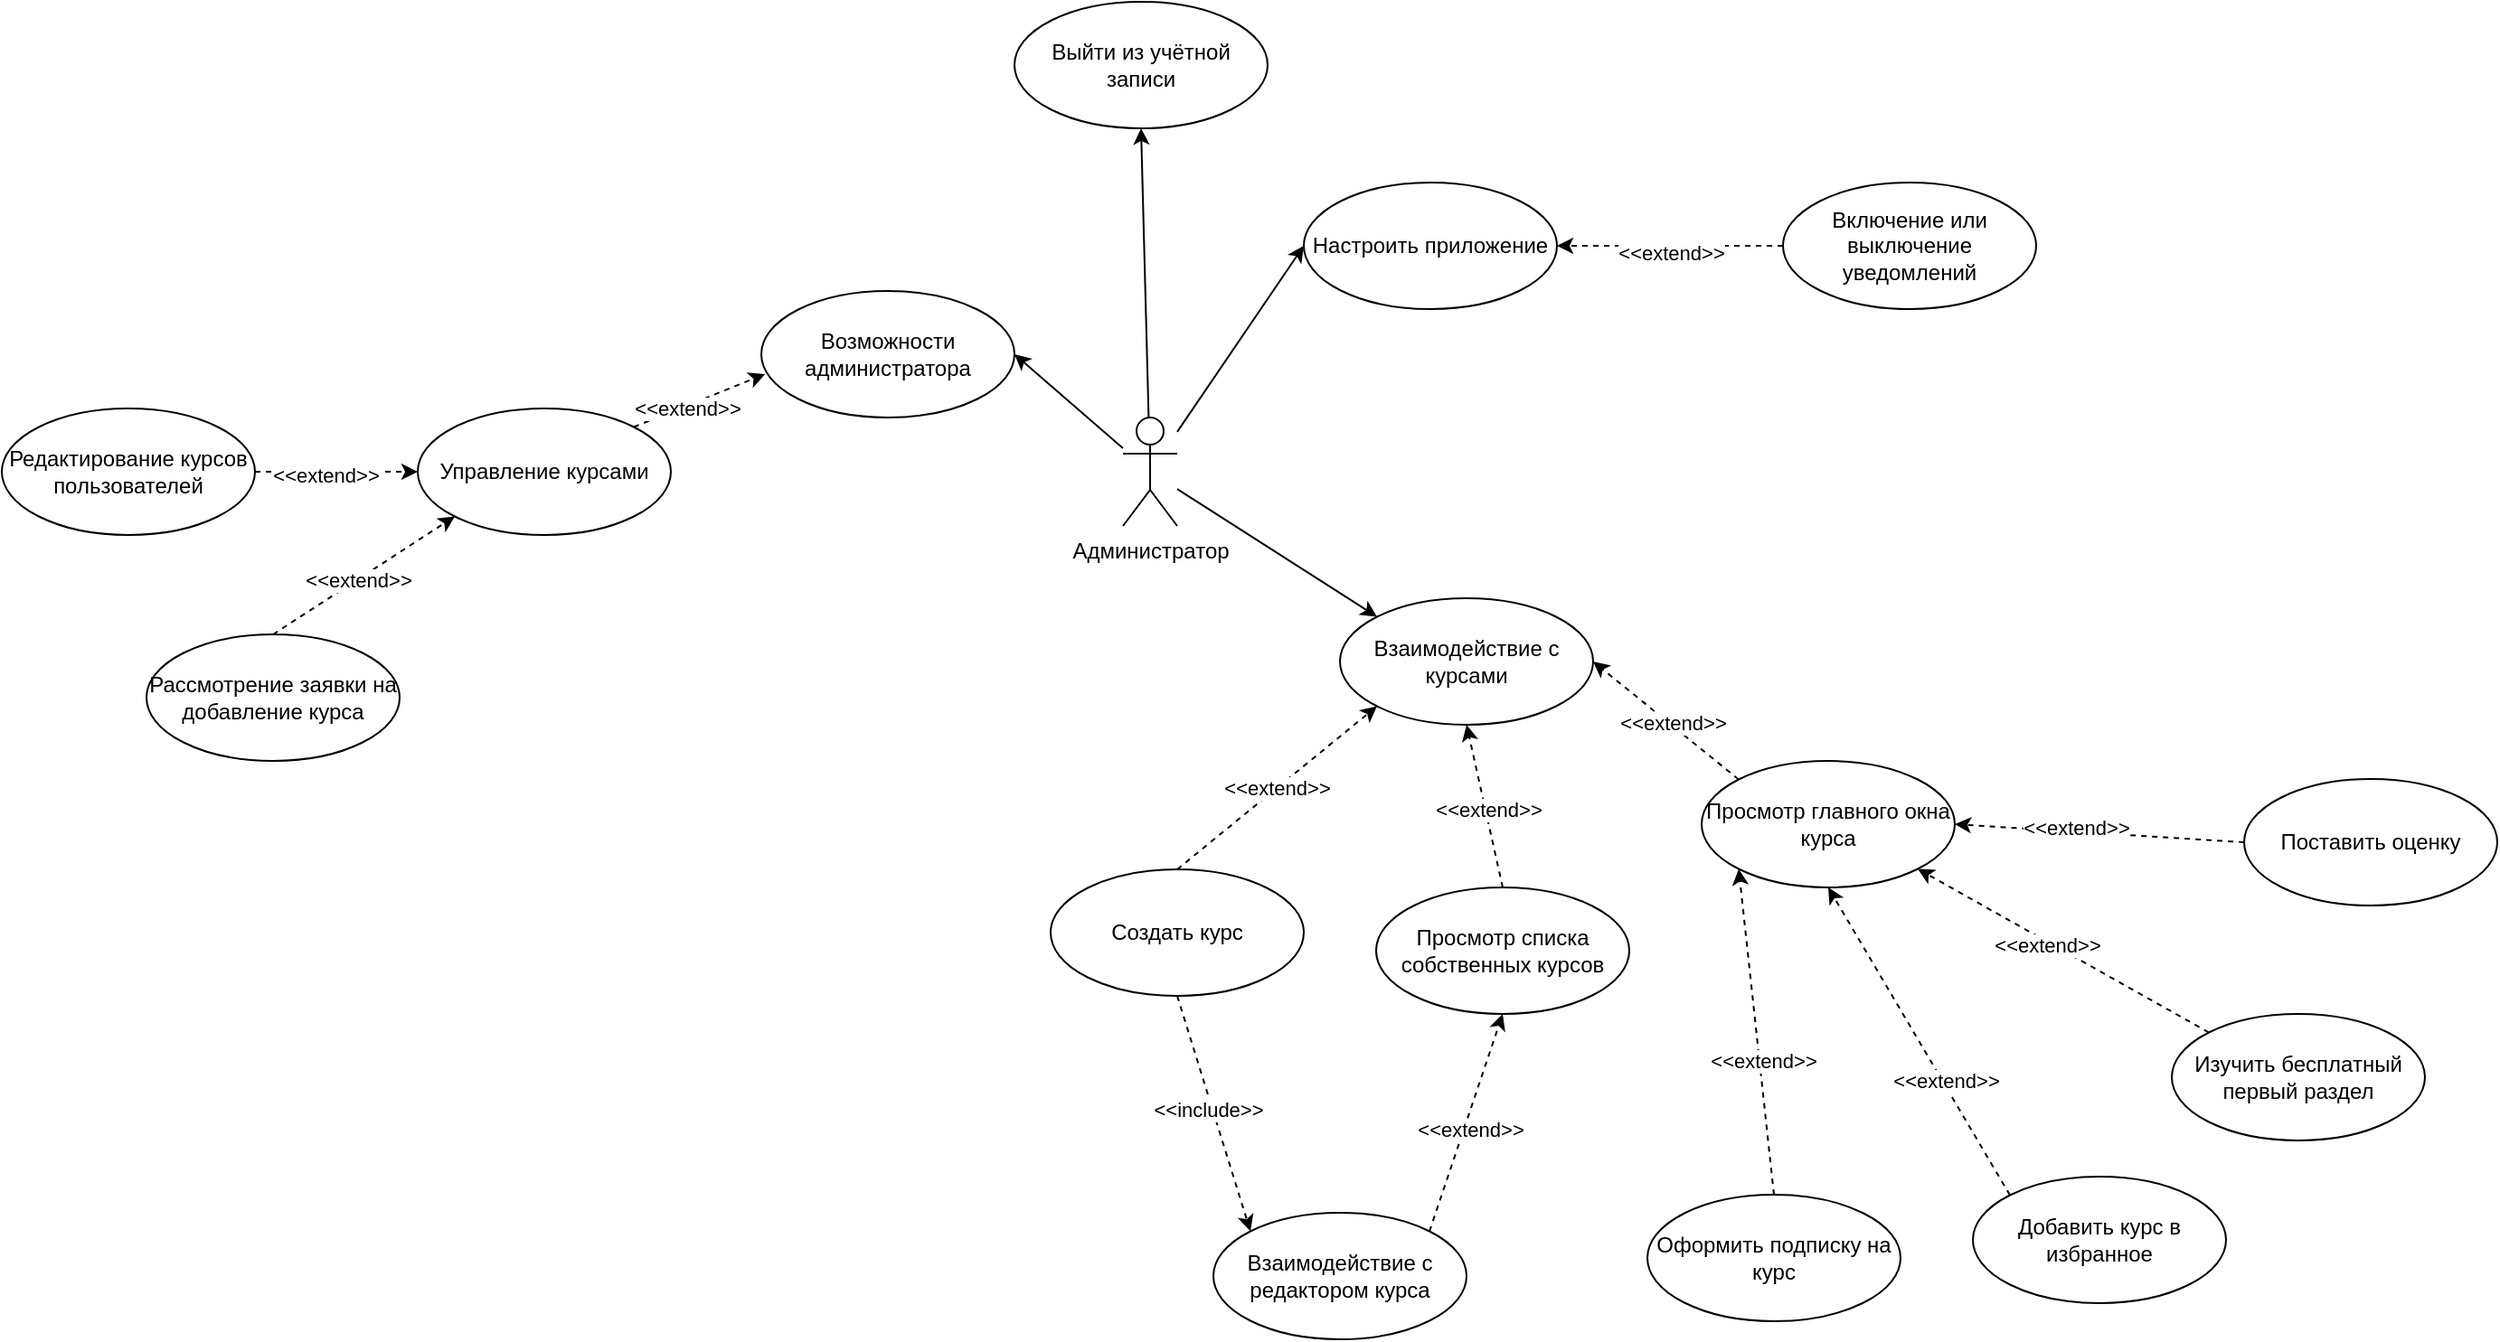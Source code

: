 <mxfile version="24.0.2" type="device">
  <diagram name="Страница — 1" id="yq38B2f3-P06zXcD6s5b">
    <mxGraphModel dx="2367" dy="921" grid="1" gridSize="10" guides="1" tooltips="1" connect="1" arrows="1" fold="1" page="1" pageScale="1" pageWidth="827" pageHeight="1169" math="0" shadow="0">
      <root>
        <mxCell id="0" />
        <mxCell id="1" parent="0" />
        <mxCell id="Zqv4LFuDW_x2M32jIlWj-224" style="rounded=0;orthogonalLoop=1;jettySize=auto;html=1;exitX=1;exitY=0;exitDx=0;exitDy=0;entryX=0.015;entryY=0.657;entryDx=0;entryDy=0;dashed=1;entryPerimeter=0;" edge="1" parent="1" source="Zqv4LFuDW_x2M32jIlWj-35" target="Zqv4LFuDW_x2M32jIlWj-220">
          <mxGeometry relative="1" as="geometry" />
        </mxCell>
        <mxCell id="Zqv4LFuDW_x2M32jIlWj-679" value="&amp;lt;&amp;lt;extend&amp;gt;&amp;gt;" style="edgeLabel;html=1;align=center;verticalAlign=middle;resizable=0;points=[];" vertex="1" connectable="0" parent="Zqv4LFuDW_x2M32jIlWj-224">
          <mxGeometry x="-0.202" y="-1" relative="1" as="geometry">
            <mxPoint as="offset" />
          </mxGeometry>
        </mxCell>
        <mxCell id="Zqv4LFuDW_x2M32jIlWj-35" value="Управление курсами" style="ellipse;whiteSpace=wrap;html=1;" vertex="1" parent="1">
          <mxGeometry x="-570" y="395" width="140" height="70" as="geometry" />
        </mxCell>
        <mxCell id="Zqv4LFuDW_x2M32jIlWj-159" style="rounded=0;orthogonalLoop=1;jettySize=auto;html=1;entryX=0.5;entryY=1;entryDx=0;entryDy=0;" edge="1" parent="1" source="Zqv4LFuDW_x2M32jIlWj-164" target="Zqv4LFuDW_x2M32jIlWj-165">
          <mxGeometry relative="1" as="geometry" />
        </mxCell>
        <mxCell id="Zqv4LFuDW_x2M32jIlWj-221" style="rounded=0;orthogonalLoop=1;jettySize=auto;html=1;entryX=1;entryY=0.5;entryDx=0;entryDy=0;" edge="1" parent="1" source="Zqv4LFuDW_x2M32jIlWj-164" target="Zqv4LFuDW_x2M32jIlWj-220">
          <mxGeometry relative="1" as="geometry" />
        </mxCell>
        <mxCell id="Zqv4LFuDW_x2M32jIlWj-164" value="Администратор" style="shape=umlActor;verticalLabelPosition=bottom;verticalAlign=top;html=1;" vertex="1" parent="1">
          <mxGeometry x="-180" y="400" width="30" height="60" as="geometry" />
        </mxCell>
        <mxCell id="Zqv4LFuDW_x2M32jIlWj-165" value="Выйти из учётной записи" style="ellipse;whiteSpace=wrap;html=1;" vertex="1" parent="1">
          <mxGeometry x="-240" y="170" width="140" height="70" as="geometry" />
        </mxCell>
        <mxCell id="Zqv4LFuDW_x2M32jIlWj-220" value="Возможности администратора" style="ellipse;whiteSpace=wrap;html=1;" vertex="1" parent="1">
          <mxGeometry x="-380" y="330" width="140" height="70" as="geometry" />
        </mxCell>
        <mxCell id="Zqv4LFuDW_x2M32jIlWj-226" style="rounded=0;orthogonalLoop=1;jettySize=auto;html=1;exitX=1;exitY=0.5;exitDx=0;exitDy=0;entryX=0;entryY=0.5;entryDx=0;entryDy=0;dashed=1;" edge="1" parent="1" source="Zqv4LFuDW_x2M32jIlWj-225" target="Zqv4LFuDW_x2M32jIlWj-35">
          <mxGeometry relative="1" as="geometry" />
        </mxCell>
        <mxCell id="Zqv4LFuDW_x2M32jIlWj-675" value="&amp;lt;&amp;lt;extend&amp;gt;&amp;gt;" style="edgeLabel;html=1;align=center;verticalAlign=middle;resizable=0;points=[];" vertex="1" connectable="0" parent="Zqv4LFuDW_x2M32jIlWj-226">
          <mxGeometry x="-0.141" y="-2" relative="1" as="geometry">
            <mxPoint as="offset" />
          </mxGeometry>
        </mxCell>
        <mxCell id="Zqv4LFuDW_x2M32jIlWj-225" value="Редактирование курсов пользователей" style="ellipse;whiteSpace=wrap;html=1;" vertex="1" parent="1">
          <mxGeometry x="-800" y="395" width="140" height="70" as="geometry" />
        </mxCell>
        <mxCell id="Zqv4LFuDW_x2M32jIlWj-229" style="rounded=0;orthogonalLoop=1;jettySize=auto;html=1;exitX=0.5;exitY=0;exitDx=0;exitDy=0;entryX=0;entryY=1;entryDx=0;entryDy=0;dashed=1;" edge="1" parent="1" source="Zqv4LFuDW_x2M32jIlWj-228" target="Zqv4LFuDW_x2M32jIlWj-35">
          <mxGeometry relative="1" as="geometry" />
        </mxCell>
        <mxCell id="Zqv4LFuDW_x2M32jIlWj-674" value="&amp;lt;&amp;lt;extend&amp;gt;&amp;gt;" style="edgeLabel;html=1;align=center;verticalAlign=middle;resizable=0;points=[];" vertex="1" connectable="0" parent="Zqv4LFuDW_x2M32jIlWj-229">
          <mxGeometry x="-0.065" relative="1" as="geometry">
            <mxPoint as="offset" />
          </mxGeometry>
        </mxCell>
        <mxCell id="Zqv4LFuDW_x2M32jIlWj-228" value="Рассмотрение заявки на добавление курса" style="ellipse;whiteSpace=wrap;html=1;" vertex="1" parent="1">
          <mxGeometry x="-720" y="520" width="140" height="70" as="geometry" />
        </mxCell>
        <mxCell id="Zqv4LFuDW_x2M32jIlWj-599" style="rounded=0;orthogonalLoop=1;jettySize=auto;html=1;entryX=0;entryY=0.5;entryDx=0;entryDy=0;" edge="1" parent="1" target="Zqv4LFuDW_x2M32jIlWj-602" source="Zqv4LFuDW_x2M32jIlWj-164">
          <mxGeometry relative="1" as="geometry">
            <mxPoint x="-155" y="427" as="sourcePoint" />
          </mxGeometry>
        </mxCell>
        <mxCell id="Zqv4LFuDW_x2M32jIlWj-601" style="rounded=0;orthogonalLoop=1;jettySize=auto;html=1;entryX=0;entryY=0;entryDx=0;entryDy=0;" edge="1" parent="1" target="Zqv4LFuDW_x2M32jIlWj-604" source="Zqv4LFuDW_x2M32jIlWj-164">
          <mxGeometry relative="1" as="geometry">
            <mxPoint x="-155" y="500" as="sourcePoint" />
          </mxGeometry>
        </mxCell>
        <mxCell id="Zqv4LFuDW_x2M32jIlWj-602" value="Настроить приложение" style="ellipse;whiteSpace=wrap;html=1;" vertex="1" parent="1">
          <mxGeometry x="-80" y="270" width="140" height="70" as="geometry" />
        </mxCell>
        <mxCell id="Zqv4LFuDW_x2M32jIlWj-604" value="Взаимодействие с курсами" style="ellipse;whiteSpace=wrap;html=1;" vertex="1" parent="1">
          <mxGeometry x="-60" y="500" width="140" height="70" as="geometry" />
        </mxCell>
        <mxCell id="Zqv4LFuDW_x2M32jIlWj-605" value="&amp;lt;&amp;lt;extend&amp;gt;&amp;gt;" style="rounded=0;orthogonalLoop=1;jettySize=auto;html=1;exitX=0.5;exitY=0;exitDx=0;exitDy=0;dashed=1;entryX=0;entryY=1;entryDx=0;entryDy=0;" edge="1" parent="1" source="Zqv4LFuDW_x2M32jIlWj-608" target="Zqv4LFuDW_x2M32jIlWj-604">
          <mxGeometry relative="1" as="geometry">
            <mxPoint x="-150" y="650" as="targetPoint" />
          </mxGeometry>
        </mxCell>
        <mxCell id="Zqv4LFuDW_x2M32jIlWj-606" style="rounded=0;orthogonalLoop=1;jettySize=auto;html=1;exitX=0.5;exitY=1;exitDx=0;exitDy=0;entryX=0;entryY=0;entryDx=0;entryDy=0;dashed=1;" edge="1" parent="1" source="Zqv4LFuDW_x2M32jIlWj-608" target="Zqv4LFuDW_x2M32jIlWj-640">
          <mxGeometry relative="1" as="geometry" />
        </mxCell>
        <mxCell id="Zqv4LFuDW_x2M32jIlWj-607" value="&amp;lt;&amp;lt;include&amp;gt;&amp;gt;" style="edgeLabel;html=1;align=center;verticalAlign=middle;resizable=0;points=[];" vertex="1" connectable="0" parent="Zqv4LFuDW_x2M32jIlWj-606">
          <mxGeometry x="-0.048" y="-3" relative="1" as="geometry">
            <mxPoint as="offset" />
          </mxGeometry>
        </mxCell>
        <mxCell id="Zqv4LFuDW_x2M32jIlWj-608" value="Создать курс" style="ellipse;whiteSpace=wrap;html=1;" vertex="1" parent="1">
          <mxGeometry x="-220" y="650" width="140" height="70" as="geometry" />
        </mxCell>
        <mxCell id="Zqv4LFuDW_x2M32jIlWj-609" style="rounded=0;orthogonalLoop=1;jettySize=auto;html=1;exitX=0;exitY=0;exitDx=0;exitDy=0;entryX=0.5;entryY=1;entryDx=0;entryDy=0;dashed=1;" edge="1" parent="1" source="Zqv4LFuDW_x2M32jIlWj-610" target="Zqv4LFuDW_x2M32jIlWj-616">
          <mxGeometry relative="1" as="geometry" />
        </mxCell>
        <mxCell id="Zqv4LFuDW_x2M32jIlWj-661" value="&amp;lt;&amp;lt;extend&amp;gt;&amp;gt;" style="edgeLabel;html=1;align=center;verticalAlign=middle;resizable=0;points=[];" vertex="1" connectable="0" parent="Zqv4LFuDW_x2M32jIlWj-609">
          <mxGeometry x="-0.262" y="-1" relative="1" as="geometry">
            <mxPoint as="offset" />
          </mxGeometry>
        </mxCell>
        <mxCell id="Zqv4LFuDW_x2M32jIlWj-610" value="Добавить курс в избранное" style="ellipse;whiteSpace=wrap;html=1;" vertex="1" parent="1">
          <mxGeometry x="290" y="820" width="140" height="70" as="geometry" />
        </mxCell>
        <mxCell id="Zqv4LFuDW_x2M32jIlWj-615" style="rounded=0;orthogonalLoop=1;jettySize=auto;html=1;exitX=0;exitY=0;exitDx=0;exitDy=0;entryX=1;entryY=0.5;entryDx=0;entryDy=0;dashed=1;" edge="1" parent="1" source="Zqv4LFuDW_x2M32jIlWj-616" target="Zqv4LFuDW_x2M32jIlWj-604">
          <mxGeometry relative="1" as="geometry" />
        </mxCell>
        <mxCell id="Zqv4LFuDW_x2M32jIlWj-667" value="&amp;lt;&amp;lt;extend&amp;gt;&amp;gt;" style="edgeLabel;html=1;align=center;verticalAlign=middle;resizable=0;points=[];" vertex="1" connectable="0" parent="Zqv4LFuDW_x2M32jIlWj-615">
          <mxGeometry x="-0.076" y="-1" relative="1" as="geometry">
            <mxPoint as="offset" />
          </mxGeometry>
        </mxCell>
        <mxCell id="Zqv4LFuDW_x2M32jIlWj-616" value="Просмотр главного окна курса" style="ellipse;whiteSpace=wrap;html=1;" vertex="1" parent="1">
          <mxGeometry x="140" y="590" width="140" height="70" as="geometry" />
        </mxCell>
        <mxCell id="Zqv4LFuDW_x2M32jIlWj-617" style="rounded=0;orthogonalLoop=1;jettySize=auto;html=1;exitX=0.5;exitY=0;exitDx=0;exitDy=0;entryX=0;entryY=1;entryDx=0;entryDy=0;dashed=1;" edge="1" parent="1" source="Zqv4LFuDW_x2M32jIlWj-618" target="Zqv4LFuDW_x2M32jIlWj-616">
          <mxGeometry relative="1" as="geometry" />
        </mxCell>
        <mxCell id="Zqv4LFuDW_x2M32jIlWj-662" value="&amp;lt;&amp;lt;extend&amp;gt;&amp;gt;" style="edgeLabel;html=1;align=center;verticalAlign=middle;resizable=0;points=[];" vertex="1" connectable="0" parent="Zqv4LFuDW_x2M32jIlWj-617">
          <mxGeometry x="-0.172" y="-2" relative="1" as="geometry">
            <mxPoint y="1" as="offset" />
          </mxGeometry>
        </mxCell>
        <mxCell id="Zqv4LFuDW_x2M32jIlWj-618" value="Оформить подписку на курс" style="ellipse;whiteSpace=wrap;html=1;" vertex="1" parent="1">
          <mxGeometry x="110" y="830" width="140" height="70" as="geometry" />
        </mxCell>
        <mxCell id="Zqv4LFuDW_x2M32jIlWj-624" style="rounded=0;orthogonalLoop=1;jettySize=auto;html=1;exitX=0;exitY=0;exitDx=0;exitDy=0;entryX=1;entryY=1;entryDx=0;entryDy=0;dashed=1;" edge="1" parent="1" source="Zqv4LFuDW_x2M32jIlWj-625" target="Zqv4LFuDW_x2M32jIlWj-616">
          <mxGeometry relative="1" as="geometry" />
        </mxCell>
        <mxCell id="Zqv4LFuDW_x2M32jIlWj-660" value="&amp;lt;&amp;lt;extend&amp;gt;&amp;gt;" style="edgeLabel;html=1;align=center;verticalAlign=middle;resizable=0;points=[];" vertex="1" connectable="0" parent="Zqv4LFuDW_x2M32jIlWj-624">
          <mxGeometry x="0.102" y="2" relative="1" as="geometry">
            <mxPoint as="offset" />
          </mxGeometry>
        </mxCell>
        <mxCell id="Zqv4LFuDW_x2M32jIlWj-625" value="Изучить бесплатный первый раздел" style="ellipse;whiteSpace=wrap;html=1;" vertex="1" parent="1">
          <mxGeometry x="400" y="730" width="140" height="70" as="geometry" />
        </mxCell>
        <mxCell id="Zqv4LFuDW_x2M32jIlWj-634" style="rounded=0;orthogonalLoop=1;jettySize=auto;html=1;exitX=0;exitY=0.5;exitDx=0;exitDy=0;entryX=1;entryY=0.5;entryDx=0;entryDy=0;dashed=1;" edge="1" parent="1" source="Zqv4LFuDW_x2M32jIlWj-635" target="Zqv4LFuDW_x2M32jIlWj-602">
          <mxGeometry relative="1" as="geometry" />
        </mxCell>
        <mxCell id="Zqv4LFuDW_x2M32jIlWj-653" value="&amp;lt;&amp;lt;extend&amp;gt;&amp;gt;" style="edgeLabel;html=1;align=center;verticalAlign=middle;resizable=0;points=[];" vertex="1" connectable="0" parent="Zqv4LFuDW_x2M32jIlWj-634">
          <mxGeometry x="-0.022" y="4" relative="1" as="geometry">
            <mxPoint x="-1" as="offset" />
          </mxGeometry>
        </mxCell>
        <mxCell id="Zqv4LFuDW_x2M32jIlWj-635" value="Включение или выключение уведомлений" style="ellipse;whiteSpace=wrap;html=1;" vertex="1" parent="1">
          <mxGeometry x="185" y="270" width="140" height="70" as="geometry" />
        </mxCell>
        <mxCell id="Zqv4LFuDW_x2M32jIlWj-640" value="Взаимодействие с редактором курса" style="ellipse;whiteSpace=wrap;html=1;" vertex="1" parent="1">
          <mxGeometry x="-130" y="840" width="140" height="70" as="geometry" />
        </mxCell>
        <mxCell id="Zqv4LFuDW_x2M32jIlWj-642" style="rounded=0;orthogonalLoop=1;jettySize=auto;html=1;exitX=0;exitY=0.5;exitDx=0;exitDy=0;entryX=1;entryY=0.5;entryDx=0;entryDy=0;dashed=1;" edge="1" parent="1" source="Zqv4LFuDW_x2M32jIlWj-643" target="Zqv4LFuDW_x2M32jIlWj-616">
          <mxGeometry relative="1" as="geometry" />
        </mxCell>
        <mxCell id="Zqv4LFuDW_x2M32jIlWj-659" value="&amp;lt;&amp;lt;extend&amp;gt;&amp;gt;" style="edgeLabel;html=1;align=center;verticalAlign=middle;resizable=0;points=[];" vertex="1" connectable="0" parent="Zqv4LFuDW_x2M32jIlWj-642">
          <mxGeometry x="0.167" y="-2" relative="1" as="geometry">
            <mxPoint as="offset" />
          </mxGeometry>
        </mxCell>
        <mxCell id="Zqv4LFuDW_x2M32jIlWj-643" value="Поставить оценку" style="ellipse;whiteSpace=wrap;html=1;" vertex="1" parent="1">
          <mxGeometry x="440" y="600" width="140" height="70" as="geometry" />
        </mxCell>
        <mxCell id="Zqv4LFuDW_x2M32jIlWj-645" value="Просмотр списка собственных курсов" style="ellipse;whiteSpace=wrap;html=1;" vertex="1" parent="1">
          <mxGeometry x="-40" y="660" width="140" height="70" as="geometry" />
        </mxCell>
        <mxCell id="Zqv4LFuDW_x2M32jIlWj-646" style="rounded=0;orthogonalLoop=1;jettySize=auto;html=1;exitX=0.5;exitY=0;exitDx=0;exitDy=0;entryX=0.5;entryY=1;entryDx=0;entryDy=0;dashed=1;" edge="1" parent="1" source="Zqv4LFuDW_x2M32jIlWj-645" target="Zqv4LFuDW_x2M32jIlWj-604">
          <mxGeometry relative="1" as="geometry" />
        </mxCell>
        <mxCell id="Zqv4LFuDW_x2M32jIlWj-664" value="&amp;lt;&amp;lt;extend&amp;gt;&amp;gt;" style="edgeLabel;html=1;align=center;verticalAlign=middle;resizable=0;points=[];" vertex="1" connectable="0" parent="Zqv4LFuDW_x2M32jIlWj-646">
          <mxGeometry x="-0.045" y="-1" relative="1" as="geometry">
            <mxPoint as="offset" />
          </mxGeometry>
        </mxCell>
        <mxCell id="Zqv4LFuDW_x2M32jIlWj-647" style="rounded=0;orthogonalLoop=1;jettySize=auto;html=1;exitX=1;exitY=0;exitDx=0;exitDy=0;entryX=0.5;entryY=1;entryDx=0;entryDy=0;dashed=1;" edge="1" parent="1" source="Zqv4LFuDW_x2M32jIlWj-640" target="Zqv4LFuDW_x2M32jIlWj-645">
          <mxGeometry relative="1" as="geometry" />
        </mxCell>
        <mxCell id="Zqv4LFuDW_x2M32jIlWj-663" value="&amp;lt;&amp;lt;extend&amp;gt;&amp;gt;" style="edgeLabel;html=1;align=center;verticalAlign=middle;resizable=0;points=[];" vertex="1" connectable="0" parent="Zqv4LFuDW_x2M32jIlWj-647">
          <mxGeometry x="-0.047" y="-3" relative="1" as="geometry">
            <mxPoint as="offset" />
          </mxGeometry>
        </mxCell>
      </root>
    </mxGraphModel>
  </diagram>
</mxfile>
